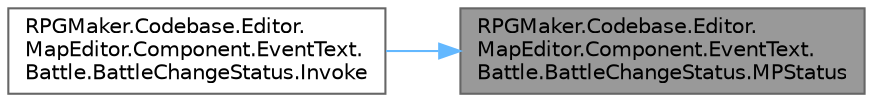 digraph "RPGMaker.Codebase.Editor.MapEditor.Component.EventText.Battle.BattleChangeStatus.MPStatus"
{
 // LATEX_PDF_SIZE
  bgcolor="transparent";
  edge [fontname=Helvetica,fontsize=10,labelfontname=Helvetica,labelfontsize=10];
  node [fontname=Helvetica,fontsize=10,shape=box,height=0.2,width=0.4];
  rankdir="RL";
  Node1 [id="Node000001",label="RPGMaker.Codebase.Editor.\lMapEditor.Component.EventText.\lBattle.BattleChangeStatus.MPStatus",height=0.2,width=0.4,color="gray40", fillcolor="grey60", style="filled", fontcolor="black",tooltip="😁 ＭＰ状態"];
  Node1 -> Node2 [id="edge1_Node000001_Node000002",dir="back",color="steelblue1",style="solid",tooltip=" "];
  Node2 [id="Node000002",label="RPGMaker.Codebase.Editor.\lMapEditor.Component.EventText.\lBattle.BattleChangeStatus.Invoke",height=0.2,width=0.4,color="grey40", fillcolor="white", style="filled",URL="$d8/ddb/class_r_p_g_maker_1_1_codebase_1_1_editor_1_1_map_editor_1_1_component_1_1_event_text_1_1_battle_1_1_battle_change_status.html#aeccc3b46b3b63b77893632967f1696b3",tooltip="😁 実行"];
}
